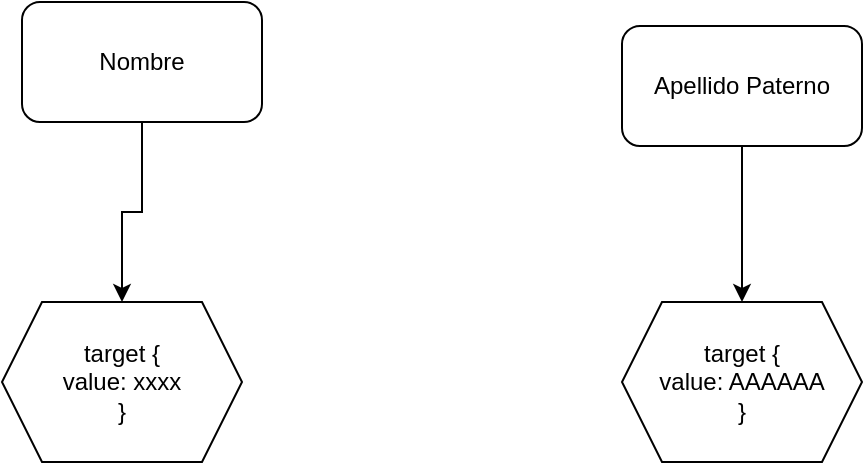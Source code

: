 <mxfile version="13.10.0" type="embed">
    <diagram id="42tCc_YroieYEUCTLFPd" name="Page-1">
        <mxGraphModel dx="951" dy="430" grid="1" gridSize="10" guides="1" tooltips="1" connect="1" arrows="1" fold="1" page="1" pageScale="1" pageWidth="827" pageHeight="1169" math="0" shadow="0">
            <root>
                <mxCell id="0"/>
                <mxCell id="1" parent="0"/>
                <mxCell id="4" style="edgeStyle=orthogonalEdgeStyle;rounded=0;orthogonalLoop=1;jettySize=auto;html=1;entryX=0.5;entryY=0;entryDx=0;entryDy=0;" edge="1" parent="1" source="2" target="6">
                    <mxGeometry relative="1" as="geometry">
                        <mxPoint x="240" y="280" as="targetPoint"/>
                    </mxGeometry>
                </mxCell>
                <mxCell id="2" value="Nombre" style="rounded=1;whiteSpace=wrap;html=1;" vertex="1" parent="1">
                    <mxGeometry x="150" y="80" width="120" height="60" as="geometry"/>
                </mxCell>
                <mxCell id="8" style="edgeStyle=orthogonalEdgeStyle;rounded=0;orthogonalLoop=1;jettySize=auto;html=1;" edge="1" parent="1" source="3" target="7">
                    <mxGeometry relative="1" as="geometry"/>
                </mxCell>
                <mxCell id="3" value="Apellido Paterno" style="rounded=1;whiteSpace=wrap;html=1;" vertex="1" parent="1">
                    <mxGeometry x="450" y="92" width="120" height="60" as="geometry"/>
                </mxCell>
                <mxCell id="6" value="target {&lt;br&gt;value: xxxx&lt;br&gt;}" style="shape=hexagon;perimeter=hexagonPerimeter2;whiteSpace=wrap;html=1;fixedSize=1;" vertex="1" parent="1">
                    <mxGeometry x="140" y="230" width="120" height="80" as="geometry"/>
                </mxCell>
                <mxCell id="7" value="target {&lt;br&gt;value: AAAAAA&lt;br&gt;}" style="shape=hexagon;perimeter=hexagonPerimeter2;whiteSpace=wrap;html=1;fixedSize=1;" vertex="1" parent="1">
                    <mxGeometry x="450" y="230" width="120" height="80" as="geometry"/>
                </mxCell>
            </root>
        </mxGraphModel>
    </diagram>
</mxfile>